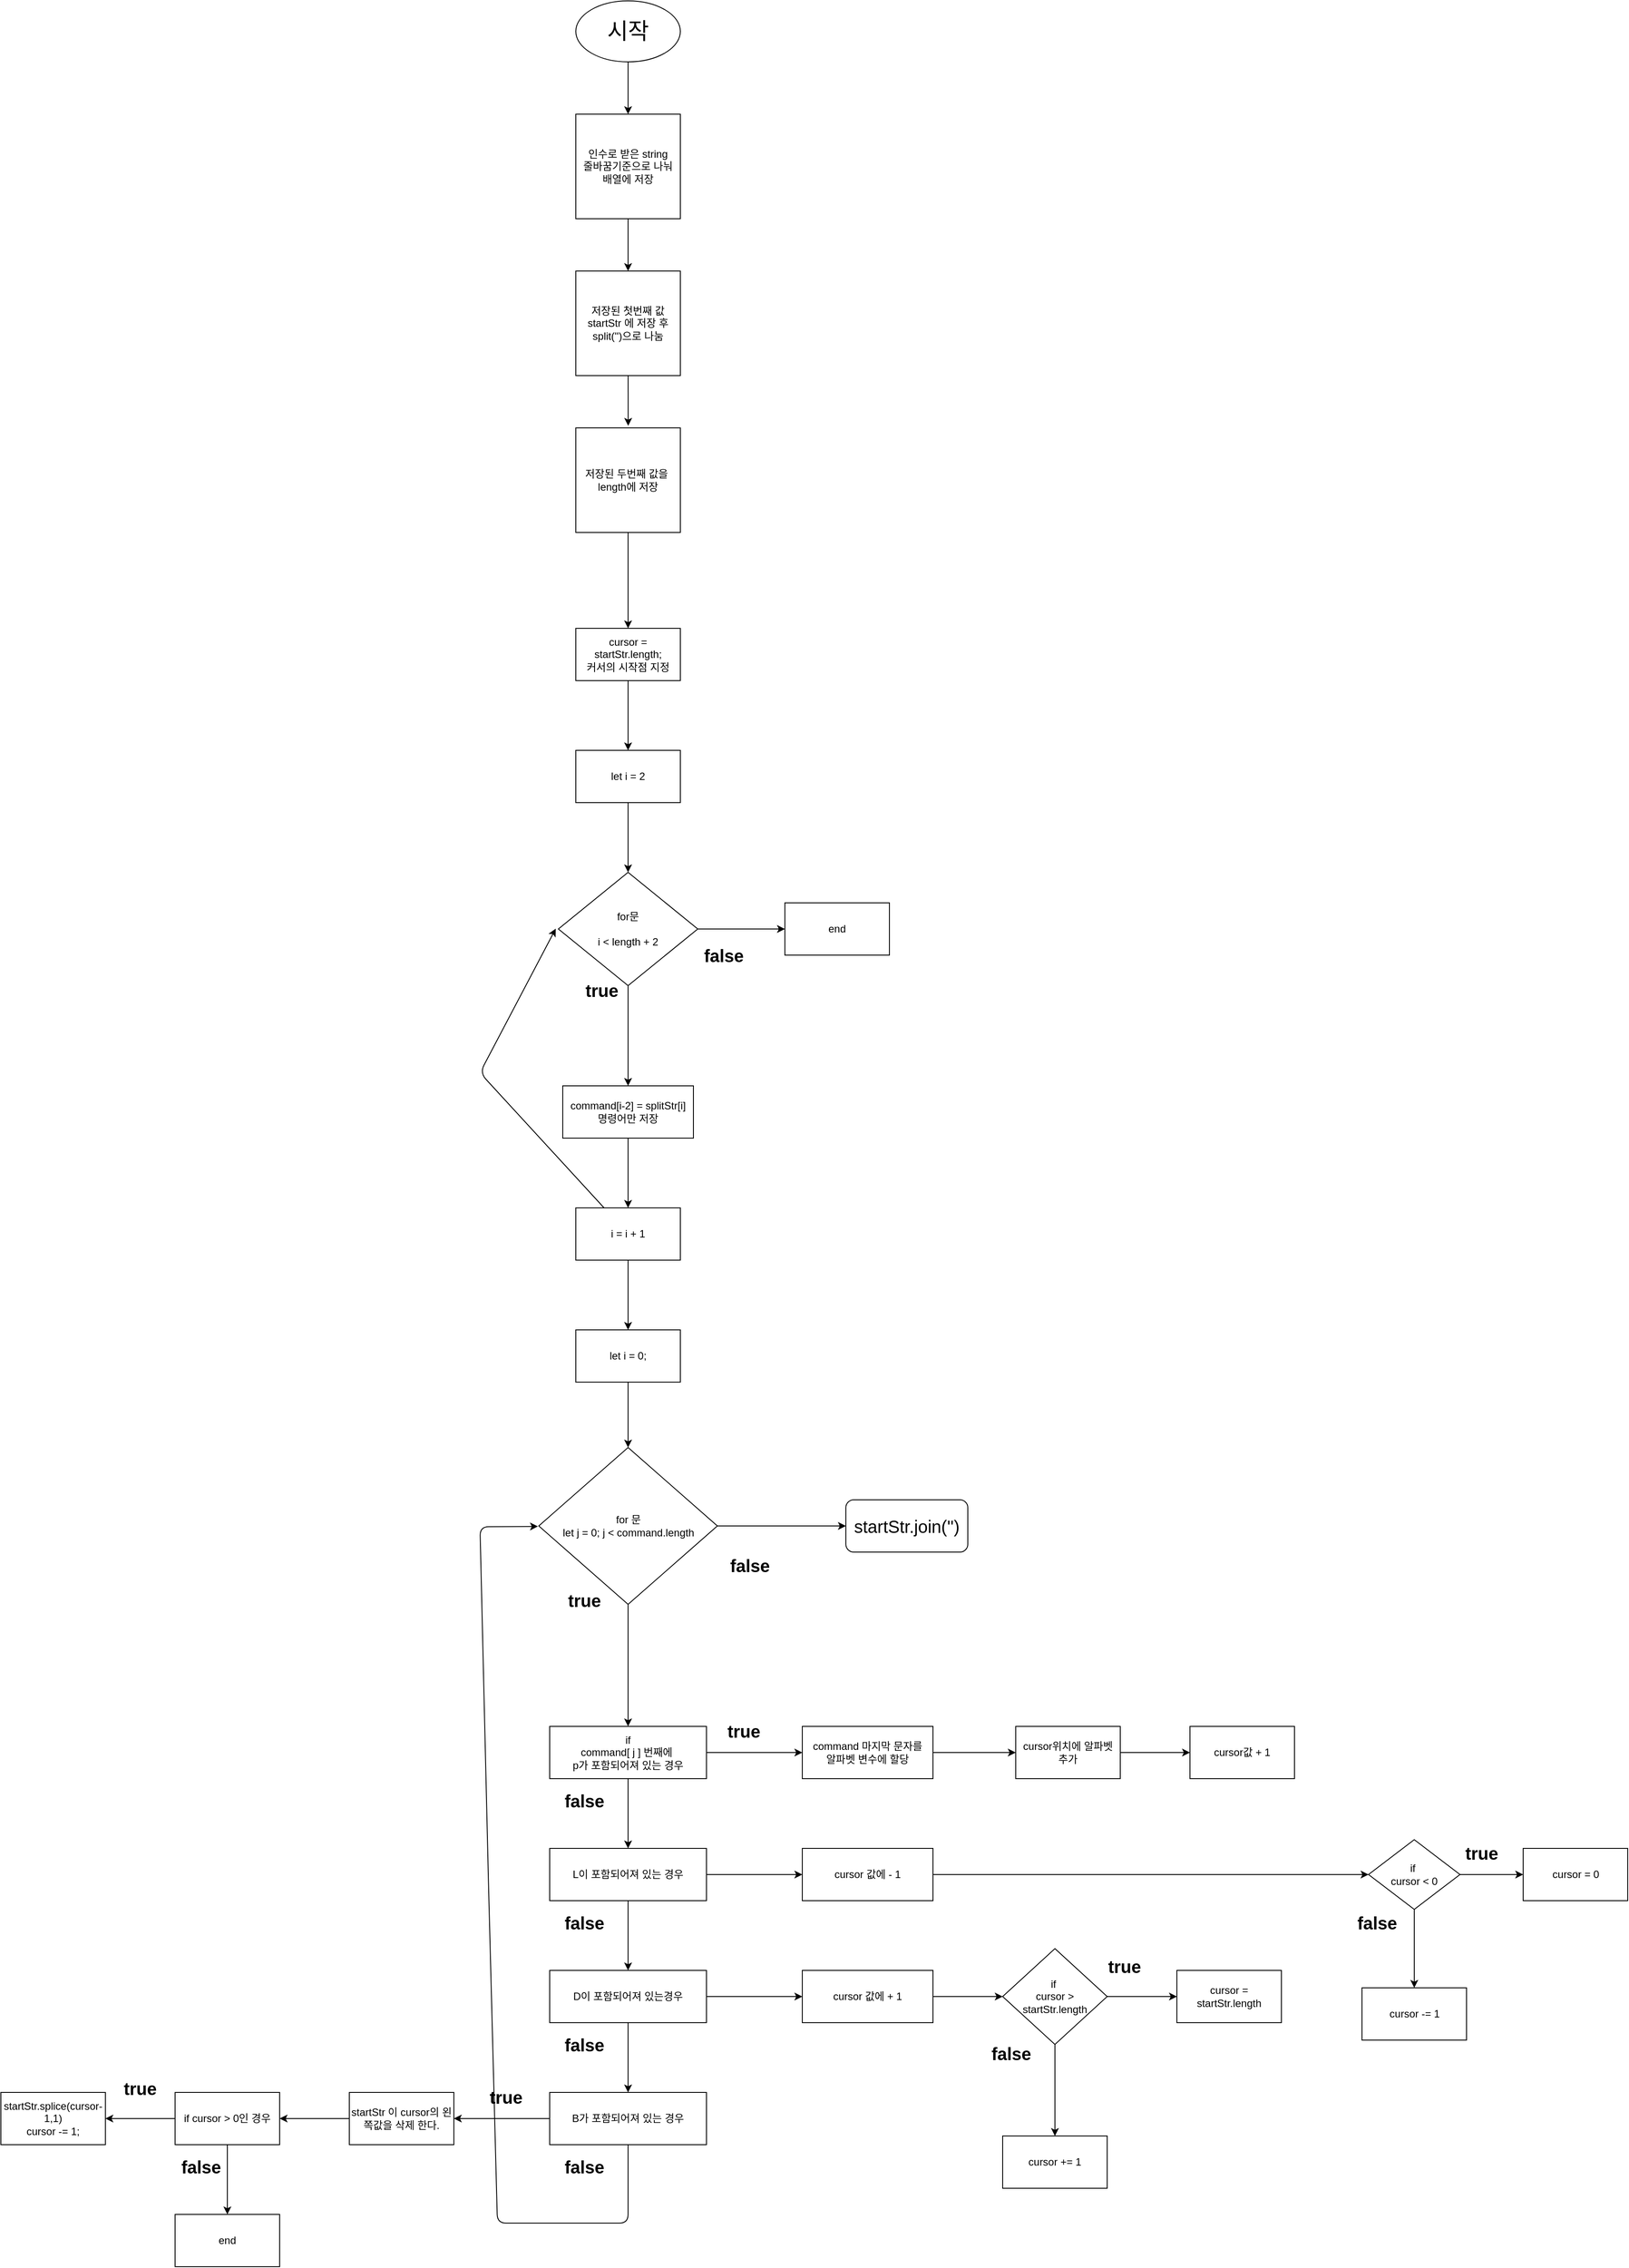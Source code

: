 <mxfile version="24.7.14">
  <diagram id="nZxn0fxFmPk72MjLO2GL" name="페이지-1">
    <mxGraphModel dx="5370" dy="1188" grid="1" gridSize="10" guides="1" tooltips="1" connect="0" arrows="1" fold="1" page="1" pageScale="1" pageWidth="3300" pageHeight="4681" background="#ffffff" math="0" shadow="0">
      <root>
        <mxCell id="0" />
        <mxCell id="1" parent="0" />
        <mxCell id="7" style="edgeStyle=none;html=1;strokeColor=#000000;" parent="1" source="3" edge="1">
          <mxGeometry relative="1" as="geometry">
            <mxPoint x="490" y="220" as="targetPoint" />
          </mxGeometry>
        </mxCell>
        <mxCell id="3" value="시작" style="ellipse;whiteSpace=wrap;html=1;labelBorderColor=none;fontSize=26;fontColor=#000000;fillColor=#FFFFFF;strokeColor=#000000;" parent="1" vertex="1">
          <mxGeometry x="430" y="90" width="120" height="70" as="geometry" />
        </mxCell>
        <mxCell id="11" style="edgeStyle=none;html=1;strokeColor=#000000;fontColor=#000000;" parent="1" source="9" target="10" edge="1">
          <mxGeometry relative="1" as="geometry" />
        </mxCell>
        <mxCell id="9" value="인수로 받은 string&lt;br&gt;줄바꿈기준으로 나눠&lt;br&gt;배열에 저장" style="whiteSpace=wrap;html=1;aspect=fixed;strokeColor=#000000;fontColor=#000000;fillColor=#FFFFFF;" parent="1" vertex="1">
          <mxGeometry x="430" y="220" width="120" height="120" as="geometry" />
        </mxCell>
        <mxCell id="13" style="edgeStyle=none;html=1;entryX=0.501;entryY=-0.02;entryDx=0;entryDy=0;entryPerimeter=0;strokeColor=#000000;fontColor=#000000;" parent="1" source="10" target="12" edge="1">
          <mxGeometry relative="1" as="geometry" />
        </mxCell>
        <mxCell id="10" value="저장된 첫번째 값&lt;br&gt;startStr 에 저장 후&lt;br&gt;split(&#39;&#39;)으로 나눔" style="whiteSpace=wrap;html=1;aspect=fixed;strokeColor=#000000;fontColor=#000000;fillColor=#FFFFFF;" parent="1" vertex="1">
          <mxGeometry x="430" y="400" width="120" height="120" as="geometry" />
        </mxCell>
        <mxCell id="28" value="" style="edgeStyle=none;html=1;strokeColor=#000000;fontSize=20;fontColor=#000000;" parent="1" source="12" target="27" edge="1">
          <mxGeometry relative="1" as="geometry" />
        </mxCell>
        <mxCell id="12" value="저장된 두번째 값을&amp;nbsp;&lt;br&gt;length에 저장" style="whiteSpace=wrap;html=1;aspect=fixed;strokeColor=#000000;fontColor=#000000;fillColor=#FFFFFF;" parent="1" vertex="1">
          <mxGeometry x="430" y="580" width="120" height="120" as="geometry" />
        </mxCell>
        <mxCell id="26" value="" style="edgeStyle=none;html=1;strokeColor=#000000;fontSize=20;fontColor=#000000;" parent="1" source="15" target="25" edge="1">
          <mxGeometry relative="1" as="geometry" />
        </mxCell>
        <mxCell id="39" value="" style="edgeStyle=none;html=1;strokeColor=#000000;fontSize=20;fontColor=#000000;" parent="1" source="15" target="38" edge="1">
          <mxGeometry relative="1" as="geometry" />
        </mxCell>
        <mxCell id="15" value="for문&lt;br&gt;&lt;br&gt;i &amp;lt; length + 2" style="rhombus;whiteSpace=wrap;html=1;strokeColor=#000000;fontColor=#000000;fillColor=#FFFFFF;" parent="1" vertex="1">
          <mxGeometry x="410" y="1090" width="160" height="130" as="geometry" />
        </mxCell>
        <mxCell id="19" value="&lt;b&gt;&lt;font style=&quot;font-size: 20px;&quot;&gt;true&lt;/font&gt;&lt;/b&gt;" style="text;html=1;strokeColor=none;fillColor=none;align=center;verticalAlign=middle;whiteSpace=wrap;rounded=0;fontColor=#000000;" parent="1" vertex="1">
          <mxGeometry x="430" y="1210" width="60" height="30" as="geometry" />
        </mxCell>
        <mxCell id="22" style="edgeStyle=none;html=1;strokeColor=#000000;fontSize=20;fontColor=#000000;" parent="1" source="20" edge="1">
          <mxGeometry relative="1" as="geometry">
            <mxPoint x="490" y="1090" as="targetPoint" />
          </mxGeometry>
        </mxCell>
        <mxCell id="20" value="let i = 2" style="whiteSpace=wrap;html=1;fillColor=#FFFFFF;strokeColor=#000000;fontColor=#000000;" parent="1" vertex="1">
          <mxGeometry x="430" y="950" width="120" height="60" as="geometry" />
        </mxCell>
        <mxCell id="37" value="" style="edgeStyle=none;html=1;strokeColor=#000000;fontSize=20;fontColor=#000000;" parent="1" source="25" target="36" edge="1">
          <mxGeometry relative="1" as="geometry" />
        </mxCell>
        <mxCell id="25" value="command[i-2] = splitStr[i]&lt;br&gt;명령어만 저장" style="whiteSpace=wrap;html=1;fillColor=#FFFFFF;strokeColor=#000000;fontColor=#000000;" parent="1" vertex="1">
          <mxGeometry x="415" y="1335" width="150" height="60" as="geometry" />
        </mxCell>
        <mxCell id="29" style="edgeStyle=none;html=1;strokeColor=#000000;fontSize=20;fontColor=#000000;" parent="1" source="27" target="20" edge="1">
          <mxGeometry relative="1" as="geometry" />
        </mxCell>
        <mxCell id="27" value="cursor = startStr.length;&lt;br&gt;커서의 시작점 지정" style="whiteSpace=wrap;html=1;fillColor=#FFFFFF;strokeColor=#000000;fontColor=#000000;" parent="1" vertex="1">
          <mxGeometry x="430" y="810" width="120" height="60" as="geometry" />
        </mxCell>
        <mxCell id="43" style="edgeStyle=none;html=1;entryX=-0.019;entryY=0.497;entryDx=0;entryDy=0;entryPerimeter=0;strokeColor=#000000;fontSize=20;fontColor=#000000;" parent="1" source="36" target="15" edge="1">
          <mxGeometry relative="1" as="geometry">
            <Array as="points">
              <mxPoint x="320" y="1320" />
            </Array>
          </mxGeometry>
        </mxCell>
        <mxCell id="45" value="" style="edgeStyle=none;html=1;strokeColor=#000000;fontSize=20;fontColor=#000000;" parent="1" source="36" target="44" edge="1">
          <mxGeometry relative="1" as="geometry" />
        </mxCell>
        <mxCell id="36" value="i = i + 1" style="whiteSpace=wrap;html=1;fillColor=#FFFFFF;strokeColor=#000000;fontColor=#000000;" parent="1" vertex="1">
          <mxGeometry x="430" y="1475" width="120" height="60" as="geometry" />
        </mxCell>
        <mxCell id="38" value="end" style="whiteSpace=wrap;html=1;fillColor=#FFFFFF;strokeColor=#000000;fontColor=#000000;" parent="1" vertex="1">
          <mxGeometry x="670" y="1125" width="120" height="60" as="geometry" />
        </mxCell>
        <mxCell id="40" value="&lt;span style=&quot;font-size: 20px;&quot;&gt;&lt;b&gt;false&lt;/b&gt;&lt;/span&gt;" style="text;html=1;strokeColor=none;fillColor=none;align=center;verticalAlign=middle;whiteSpace=wrap;rounded=0;fontColor=#000000;" parent="1" vertex="1">
          <mxGeometry x="570" y="1170" width="60" height="30" as="geometry" />
        </mxCell>
        <mxCell id="47" value="" style="edgeStyle=none;html=1;strokeColor=#000000;fontSize=20;fontColor=#000000;" parent="1" source="44" target="46" edge="1">
          <mxGeometry relative="1" as="geometry" />
        </mxCell>
        <mxCell id="44" value="let i = 0;" style="whiteSpace=wrap;html=1;fillColor=#FFFFFF;strokeColor=#000000;fontColor=#000000;" parent="1" vertex="1">
          <mxGeometry x="430" y="1615" width="120" height="60" as="geometry" />
        </mxCell>
        <mxCell id="50" value="" style="edgeStyle=none;html=1;strokeColor=#000000;fontSize=20;fontColor=#000000;" parent="1" source="46" target="49" edge="1">
          <mxGeometry relative="1" as="geometry" />
        </mxCell>
        <mxCell id="117" style="edgeStyle=none;html=1;strokeColor=#000000;fontSize=20;fontColor=#000000;" parent="1" source="46" edge="1">
          <mxGeometry relative="1" as="geometry">
            <mxPoint x="740" y="1840" as="targetPoint" />
          </mxGeometry>
        </mxCell>
        <mxCell id="46" value="for 문&lt;br&gt;let j = 0; j &amp;lt; command.length" style="rhombus;whiteSpace=wrap;html=1;fillColor=#FFFFFF;strokeColor=#000000;fontColor=#000000;" parent="1" vertex="1">
          <mxGeometry x="387.5" y="1750" width="205" height="180" as="geometry" />
        </mxCell>
        <mxCell id="48" value="&lt;b&gt;&lt;font style=&quot;font-size: 20px;&quot;&gt;true&lt;/font&gt;&lt;/b&gt;" style="text;html=1;strokeColor=none;fillColor=none;align=center;verticalAlign=middle;whiteSpace=wrap;rounded=0;fontColor=#000000;" parent="1" vertex="1">
          <mxGeometry x="410" y="1910" width="60" height="30" as="geometry" />
        </mxCell>
        <mxCell id="52" value="" style="edgeStyle=none;html=1;strokeColor=#000000;fontSize=20;fontColor=#000000;" parent="1" source="49" target="51" edge="1">
          <mxGeometry relative="1" as="geometry" />
        </mxCell>
        <mxCell id="58" value="" style="edgeStyle=none;html=1;strokeColor=#000000;fontSize=20;fontColor=#000000;" parent="1" source="49" target="57" edge="1">
          <mxGeometry relative="1" as="geometry" />
        </mxCell>
        <mxCell id="49" value="if&lt;br&gt;command[ j ] 번째에&amp;nbsp;&lt;br&gt;p가 포함되어져 있는 경우" style="whiteSpace=wrap;html=1;fillColor=#FFFFFF;strokeColor=#000000;fontColor=#000000;" parent="1" vertex="1">
          <mxGeometry x="400" y="2070" width="180" height="60" as="geometry" />
        </mxCell>
        <mxCell id="54" value="" style="edgeStyle=none;html=1;strokeColor=#000000;fontSize=20;fontColor=#000000;" parent="1" source="51" target="53" edge="1">
          <mxGeometry relative="1" as="geometry" />
        </mxCell>
        <mxCell id="73" value="" style="edgeStyle=none;html=1;strokeColor=#000000;fontSize=20;fontColor=#000000;" parent="1" source="51" target="72" edge="1">
          <mxGeometry relative="1" as="geometry" />
        </mxCell>
        <mxCell id="51" value="L이 포함되어져 있는 경우" style="whiteSpace=wrap;html=1;fillColor=#FFFFFF;strokeColor=#000000;fontColor=#000000;" parent="1" vertex="1">
          <mxGeometry x="400" y="2210" width="180" height="60" as="geometry" />
        </mxCell>
        <mxCell id="56" value="" style="edgeStyle=none;html=1;strokeColor=#000000;fontSize=20;fontColor=#000000;" parent="1" source="53" target="55" edge="1">
          <mxGeometry relative="1" as="geometry" />
        </mxCell>
        <mxCell id="84" value="" style="edgeStyle=none;html=1;strokeColor=#000000;fontSize=20;fontColor=#000000;" parent="1" source="53" target="83" edge="1">
          <mxGeometry relative="1" as="geometry" />
        </mxCell>
        <mxCell id="53" value="D이 포함되어져 있는경우" style="whiteSpace=wrap;html=1;fillColor=#FFFFFF;strokeColor=#000000;fontColor=#000000;" parent="1" vertex="1">
          <mxGeometry x="400" y="2350" width="180" height="60" as="geometry" />
        </mxCell>
        <mxCell id="94" value="" style="edgeStyle=none;html=1;strokeColor=#000000;fontSize=20;fontColor=#000000;" parent="1" source="55" target="93" edge="1">
          <mxGeometry relative="1" as="geometry" />
        </mxCell>
        <mxCell id="113" style="edgeStyle=none;html=1;entryX=-0.005;entryY=0.503;entryDx=0;entryDy=0;entryPerimeter=0;strokeColor=#000000;fontSize=20;fontColor=#000000;" parent="1" source="55" target="46" edge="1">
          <mxGeometry relative="1" as="geometry">
            <Array as="points">
              <mxPoint x="490" y="2640" />
              <mxPoint x="340" y="2640" />
              <mxPoint x="330" y="2260" />
              <mxPoint x="320" y="1841" />
            </Array>
          </mxGeometry>
        </mxCell>
        <mxCell id="55" value="B가 포함되어져 있는 경우" style="whiteSpace=wrap;html=1;fillColor=#FFFFFF;strokeColor=#000000;fontColor=#000000;" parent="1" vertex="1">
          <mxGeometry x="400" y="2490" width="180" height="60" as="geometry" />
        </mxCell>
        <mxCell id="64" value="" style="edgeStyle=none;html=1;strokeColor=#000000;fontSize=20;fontColor=#000000;" parent="1" source="57" target="63" edge="1">
          <mxGeometry relative="1" as="geometry" />
        </mxCell>
        <mxCell id="57" value="command 마지막 문자를&lt;br&gt;알파벳 변수에 할당" style="whiteSpace=wrap;html=1;fillColor=#FFFFFF;strokeColor=#000000;fontColor=#000000;" parent="1" vertex="1">
          <mxGeometry x="690" y="2070" width="150" height="60" as="geometry" />
        </mxCell>
        <mxCell id="66" value="" style="edgeStyle=none;html=1;strokeColor=#000000;fontSize=20;fontColor=#000000;" parent="1" source="63" target="65" edge="1">
          <mxGeometry relative="1" as="geometry" />
        </mxCell>
        <mxCell id="63" value="cursor위치에 알파벳&lt;br&gt;추가" style="whiteSpace=wrap;html=1;fillColor=#FFFFFF;strokeColor=#000000;fontColor=#000000;" parent="1" vertex="1">
          <mxGeometry x="935" y="2070" width="120" height="60" as="geometry" />
        </mxCell>
        <mxCell id="65" value="cursor값 + 1" style="whiteSpace=wrap;html=1;fillColor=#FFFFFF;strokeColor=#000000;fontColor=#000000;" parent="1" vertex="1">
          <mxGeometry x="1135" y="2070" width="120" height="60" as="geometry" />
        </mxCell>
        <mxCell id="67" value="&lt;b&gt;&lt;font style=&quot;font-size: 20px;&quot;&gt;true&lt;/font&gt;&lt;/b&gt;" style="text;html=1;strokeColor=none;fillColor=none;align=center;verticalAlign=middle;whiteSpace=wrap;rounded=0;fontColor=#000000;" parent="1" vertex="1">
          <mxGeometry x="592.5" y="2060" width="60" height="30" as="geometry" />
        </mxCell>
        <mxCell id="68" value="&lt;span style=&quot;font-size: 20px;&quot;&gt;&lt;b&gt;false&lt;/b&gt;&lt;/span&gt;" style="text;html=1;strokeColor=none;fillColor=none;align=center;verticalAlign=middle;whiteSpace=wrap;rounded=0;fontColor=#000000;" parent="1" vertex="1">
          <mxGeometry x="410" y="2140" width="60" height="30" as="geometry" />
        </mxCell>
        <mxCell id="69" value="&lt;span style=&quot;font-size: 20px;&quot;&gt;&lt;b&gt;false&lt;/b&gt;&lt;/span&gt;" style="text;html=1;strokeColor=none;fillColor=none;align=center;verticalAlign=middle;whiteSpace=wrap;rounded=0;fontColor=#000000;" parent="1" vertex="1">
          <mxGeometry x="410" y="2280" width="60" height="30" as="geometry" />
        </mxCell>
        <mxCell id="70" value="&lt;span style=&quot;font-size: 20px;&quot;&gt;&lt;b&gt;false&lt;/b&gt;&lt;/span&gt;" style="text;html=1;strokeColor=none;fillColor=none;align=center;verticalAlign=middle;whiteSpace=wrap;rounded=0;fontColor=#000000;" parent="1" vertex="1">
          <mxGeometry x="410" y="2420" width="60" height="30" as="geometry" />
        </mxCell>
        <mxCell id="71" value="&lt;span style=&quot;font-size: 20px;&quot;&gt;&lt;b&gt;false&lt;/b&gt;&lt;/span&gt;" style="text;html=1;strokeColor=none;fillColor=none;align=center;verticalAlign=middle;whiteSpace=wrap;rounded=0;fontColor=#000000;" parent="1" vertex="1">
          <mxGeometry x="410" y="2560" width="60" height="30" as="geometry" />
        </mxCell>
        <mxCell id="75" value="" style="edgeStyle=none;html=1;strokeColor=#000000;fontSize=20;fontColor=#000000;" parent="1" source="72" target="74" edge="1">
          <mxGeometry relative="1" as="geometry" />
        </mxCell>
        <mxCell id="72" value="cursor 값에 - 1" style="whiteSpace=wrap;html=1;fillColor=#FFFFFF;strokeColor=#000000;fontColor=#000000;" parent="1" vertex="1">
          <mxGeometry x="690" y="2210" width="150" height="60" as="geometry" />
        </mxCell>
        <mxCell id="78" value="" style="edgeStyle=none;html=1;strokeColor=#000000;fontSize=20;fontColor=#000000;" parent="1" source="74" target="77" edge="1">
          <mxGeometry relative="1" as="geometry" />
        </mxCell>
        <mxCell id="81" value="" style="edgeStyle=none;html=1;strokeColor=#000000;fontSize=20;fontColor=#000000;" parent="1" source="74" target="80" edge="1">
          <mxGeometry relative="1" as="geometry" />
        </mxCell>
        <mxCell id="74" value="if&amp;nbsp;&lt;br&gt;cursor &amp;lt; 0" style="rhombus;whiteSpace=wrap;html=1;fillColor=#FFFFFF;strokeColor=#000000;fontColor=#000000;" parent="1" vertex="1">
          <mxGeometry x="1340" y="2200" width="105" height="80" as="geometry" />
        </mxCell>
        <mxCell id="77" value="cursor = 0" style="whiteSpace=wrap;html=1;fillColor=#FFFFFF;strokeColor=#000000;fontColor=#000000;" parent="1" vertex="1">
          <mxGeometry x="1517.5" y="2210" width="120" height="60" as="geometry" />
        </mxCell>
        <mxCell id="79" value="&lt;b&gt;&lt;font style=&quot;font-size: 20px;&quot;&gt;true&lt;/font&gt;&lt;/b&gt;" style="text;html=1;strokeColor=none;fillColor=none;align=center;verticalAlign=middle;whiteSpace=wrap;rounded=0;fontColor=#000000;" parent="1" vertex="1">
          <mxGeometry x="1440" y="2200" width="60" height="30" as="geometry" />
        </mxCell>
        <mxCell id="80" value="cursor -= 1" style="whiteSpace=wrap;html=1;fillColor=#FFFFFF;strokeColor=#000000;fontColor=#000000;" parent="1" vertex="1">
          <mxGeometry x="1332.5" y="2370" width="120" height="60" as="geometry" />
        </mxCell>
        <mxCell id="82" value="&lt;span style=&quot;font-size: 20px;&quot;&gt;&lt;b&gt;false&lt;/b&gt;&lt;/span&gt;" style="text;html=1;strokeColor=none;fillColor=none;align=center;verticalAlign=middle;whiteSpace=wrap;rounded=0;fontColor=#000000;" parent="1" vertex="1">
          <mxGeometry x="1320" y="2280" width="60" height="30" as="geometry" />
        </mxCell>
        <mxCell id="86" value="" style="edgeStyle=none;html=1;strokeColor=#000000;fontSize=20;fontColor=#000000;" parent="1" source="83" target="85" edge="1">
          <mxGeometry relative="1" as="geometry" />
        </mxCell>
        <mxCell id="83" value="cursor 값에 + 1" style="whiteSpace=wrap;html=1;fillColor=#FFFFFF;strokeColor=#000000;fontColor=#000000;" parent="1" vertex="1">
          <mxGeometry x="690" y="2350" width="150" height="60" as="geometry" />
        </mxCell>
        <mxCell id="88" value="" style="edgeStyle=none;html=1;strokeColor=#000000;fontSize=20;fontColor=#000000;" parent="1" source="85" target="87" edge="1">
          <mxGeometry relative="1" as="geometry" />
        </mxCell>
        <mxCell id="92" value="" style="edgeStyle=none;html=1;strokeColor=#000000;fontSize=20;fontColor=#000000;" parent="1" source="85" target="91" edge="1">
          <mxGeometry relative="1" as="geometry" />
        </mxCell>
        <mxCell id="85" value="if&amp;nbsp;&lt;br&gt;cursor &amp;gt; startStr.length" style="rhombus;whiteSpace=wrap;html=1;fillColor=#FFFFFF;strokeColor=#000000;fontColor=#000000;" parent="1" vertex="1">
          <mxGeometry x="920" y="2325" width="120" height="110" as="geometry" />
        </mxCell>
        <mxCell id="87" value="cursor = startStr.length" style="whiteSpace=wrap;html=1;fillColor=#FFFFFF;strokeColor=#000000;fontColor=#000000;" parent="1" vertex="1">
          <mxGeometry x="1120" y="2350" width="120" height="60" as="geometry" />
        </mxCell>
        <mxCell id="89" value="&lt;b&gt;&lt;font style=&quot;font-size: 20px;&quot;&gt;true&lt;/font&gt;&lt;/b&gt;" style="text;html=1;strokeColor=none;fillColor=none;align=center;verticalAlign=middle;whiteSpace=wrap;rounded=0;fontColor=#000000;" parent="1" vertex="1">
          <mxGeometry x="1030" y="2330" width="60" height="30" as="geometry" />
        </mxCell>
        <mxCell id="90" value="&lt;span style=&quot;font-size: 20px;&quot;&gt;&lt;b&gt;false&lt;/b&gt;&lt;/span&gt;" style="text;html=1;strokeColor=none;fillColor=none;align=center;verticalAlign=middle;whiteSpace=wrap;rounded=0;fontColor=#000000;" parent="1" vertex="1">
          <mxGeometry x="900" y="2430" width="60" height="30" as="geometry" />
        </mxCell>
        <mxCell id="91" value="cursor += 1" style="whiteSpace=wrap;html=1;fillColor=#FFFFFF;strokeColor=#000000;fontColor=#000000;" parent="1" vertex="1">
          <mxGeometry x="920" y="2540" width="120" height="60" as="geometry" />
        </mxCell>
        <mxCell id="97" value="" style="edgeStyle=none;html=1;strokeColor=#000000;fontSize=20;fontColor=#000000;" parent="1" source="93" target="96" edge="1">
          <mxGeometry relative="1" as="geometry" />
        </mxCell>
        <mxCell id="93" value="startStr 이 cursor의 왼쪽값을 삭제 한다." style="whiteSpace=wrap;html=1;fillColor=#FFFFFF;strokeColor=#000000;fontColor=#000000;" parent="1" vertex="1">
          <mxGeometry x="170" y="2490" width="120" height="60" as="geometry" />
        </mxCell>
        <mxCell id="95" value="&lt;b&gt;&lt;font style=&quot;font-size: 20px;&quot;&gt;true&lt;/font&gt;&lt;/b&gt;" style="text;html=1;strokeColor=none;fillColor=none;align=center;verticalAlign=middle;whiteSpace=wrap;rounded=0;fontColor=#000000;" parent="1" vertex="1">
          <mxGeometry x="320" y="2480" width="60" height="30" as="geometry" />
        </mxCell>
        <mxCell id="99" value="" style="edgeStyle=none;html=1;strokeColor=#000000;fontSize=20;fontColor=#000000;" parent="1" source="96" target="98" edge="1">
          <mxGeometry relative="1" as="geometry" />
        </mxCell>
        <mxCell id="105" value="" style="edgeStyle=none;html=1;strokeColor=#000000;fontSize=20;fontColor=#000000;" parent="1" source="96" target="104" edge="1">
          <mxGeometry relative="1" as="geometry" />
        </mxCell>
        <mxCell id="96" value="if cursor &amp;gt; 0인 경우" style="whiteSpace=wrap;html=1;fillColor=#FFFFFF;strokeColor=#000000;fontColor=#000000;" parent="1" vertex="1">
          <mxGeometry x="-30" y="2490" width="120" height="60" as="geometry" />
        </mxCell>
        <mxCell id="98" value="startStr.splice(cursor-1,1)&lt;br&gt;cursor -= 1;" style="whiteSpace=wrap;html=1;fillColor=#FFFFFF;strokeColor=#000000;fontColor=#000000;" parent="1" vertex="1">
          <mxGeometry x="-230" y="2490" width="120" height="60" as="geometry" />
        </mxCell>
        <mxCell id="100" value="&lt;b&gt;&lt;font style=&quot;font-size: 20px;&quot;&gt;true&lt;/font&gt;&lt;/b&gt;" style="text;html=1;strokeColor=none;fillColor=none;align=center;verticalAlign=middle;whiteSpace=wrap;rounded=0;fontColor=#000000;" parent="1" vertex="1">
          <mxGeometry x="-100" y="2470" width="60" height="30" as="geometry" />
        </mxCell>
        <mxCell id="104" value="end" style="whiteSpace=wrap;html=1;fillColor=#FFFFFF;strokeColor=#000000;fontColor=#000000;" parent="1" vertex="1">
          <mxGeometry x="-30" y="2630" width="120" height="60" as="geometry" />
        </mxCell>
        <mxCell id="106" value="&lt;span style=&quot;font-size: 20px;&quot;&gt;&lt;b&gt;false&lt;/b&gt;&lt;/span&gt;" style="text;html=1;strokeColor=none;fillColor=none;align=center;verticalAlign=middle;whiteSpace=wrap;rounded=0;fontColor=#000000;" parent="1" vertex="1">
          <mxGeometry x="-30" y="2560" width="60" height="30" as="geometry" />
        </mxCell>
        <mxCell id="114" value="&lt;span style=&quot;font-size: 20px;&quot;&gt;&lt;b&gt;false&lt;/b&gt;&lt;/span&gt;" style="text;html=1;strokeColor=none;fillColor=none;align=center;verticalAlign=middle;whiteSpace=wrap;rounded=0;fontColor=#000000;" parent="1" vertex="1">
          <mxGeometry x="600" y="1870" width="60" height="30" as="geometry" />
        </mxCell>
        <mxCell id="118" value="startStr.join(&#39;&#39;)" style="rounded=1;whiteSpace=wrap;html=1;strokeColor=#000000;fontSize=20;fontColor=#000000;fillColor=#FFFFFF;" parent="1" vertex="1">
          <mxGeometry x="740" y="1810" width="140" height="60" as="geometry" />
        </mxCell>
      </root>
    </mxGraphModel>
  </diagram>
</mxfile>
